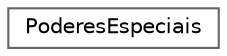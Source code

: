 digraph "Representação gráfica da hiearquia da classe"
{
 // LATEX_PDF_SIZE
  bgcolor="transparent";
  edge [fontname=Helvetica,fontsize=10,labelfontname=Helvetica,labelfontsize=10];
  node [fontname=Helvetica,fontsize=10,shape=box,height=0.2,width=0.4];
  rankdir="LR";
  Node0 [id="Node000000",label="PoderesEspeciais",height=0.2,width=0.4,color="grey40", fillcolor="white", style="filled",URL="$class_poderes_especiais.html",tooltip=" "];
}
